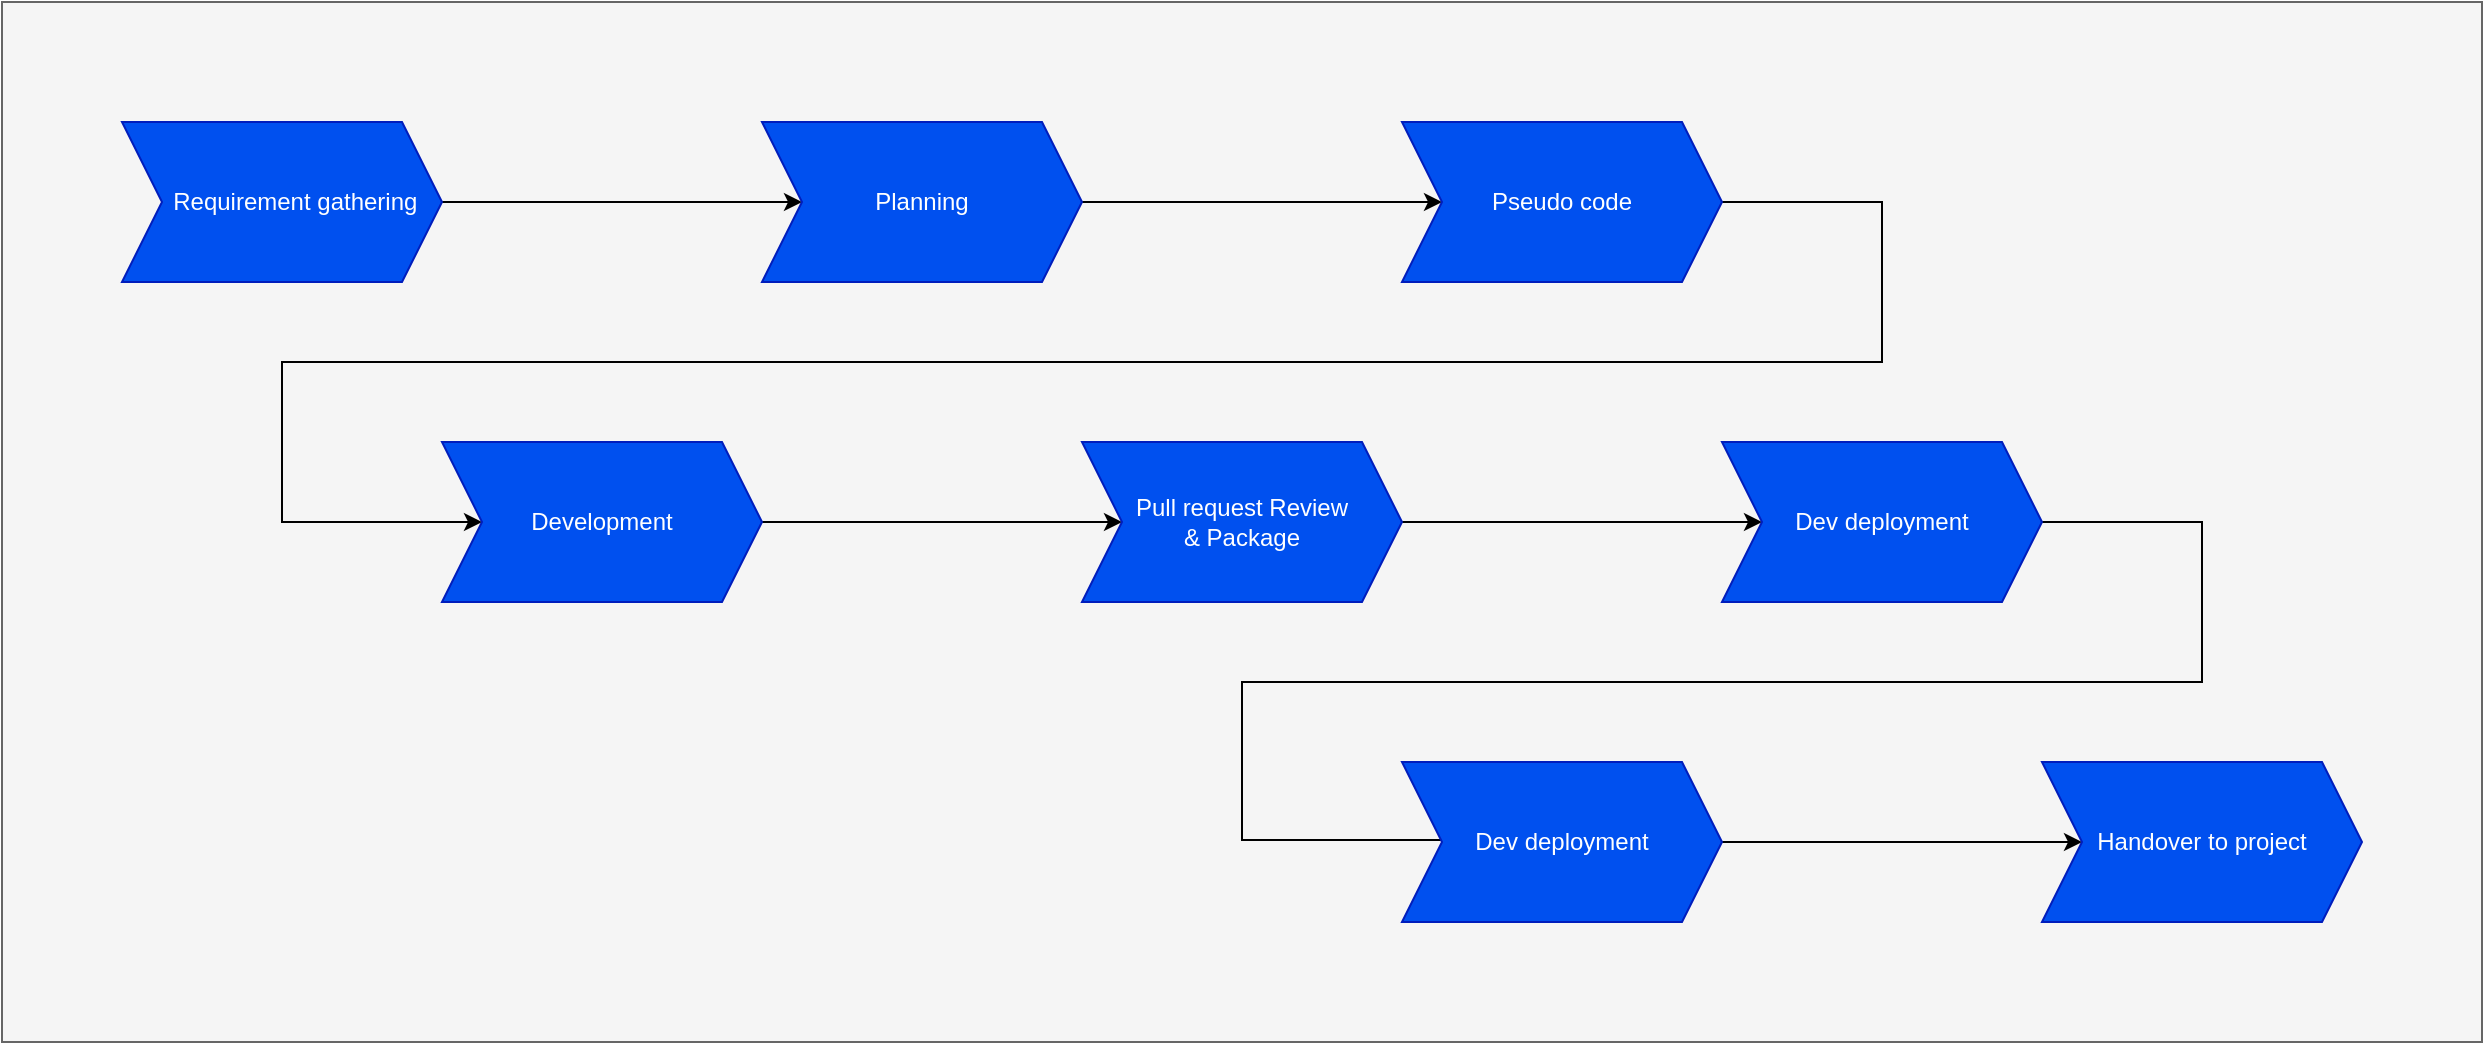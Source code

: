 <mxfile version="21.3.2" type="device">
  <diagram name="Page-1" id="gO0J7Mw4nNqKSEOpUM24">
    <mxGraphModel dx="2229" dy="788" grid="1" gridSize="10" guides="1" tooltips="1" connect="1" arrows="1" fold="1" page="1" pageScale="1" pageWidth="850" pageHeight="1100" math="0" shadow="0">
      <root>
        <mxCell id="0" />
        <mxCell id="1" parent="0" />
        <mxCell id="d4VJKWpUD1U12rWFLEhe-10" style="edgeStyle=orthogonalEdgeStyle;rounded=0;orthogonalLoop=1;jettySize=auto;html=1;" edge="1" parent="1" source="d4VJKWpUD1U12rWFLEhe-2" target="d4VJKWpUD1U12rWFLEhe-3">
          <mxGeometry relative="1" as="geometry" />
        </mxCell>
        <mxCell id="d4VJKWpUD1U12rWFLEhe-20" value="" style="rounded=0;whiteSpace=wrap;html=1;fillColor=#f5f5f5;fontColor=#333333;strokeColor=#666666;" vertex="1" parent="1">
          <mxGeometry x="-220" y="180" width="1240" height="520" as="geometry" />
        </mxCell>
        <mxCell id="d4VJKWpUD1U12rWFLEhe-9" style="edgeStyle=orthogonalEdgeStyle;rounded=0;orthogonalLoop=1;jettySize=auto;html=1;entryX=0;entryY=0.5;entryDx=0;entryDy=0;" edge="1" parent="1" source="d4VJKWpUD1U12rWFLEhe-1" target="d4VJKWpUD1U12rWFLEhe-2">
          <mxGeometry relative="1" as="geometry" />
        </mxCell>
        <mxCell id="d4VJKWpUD1U12rWFLEhe-1" value="&amp;nbsp; &amp;nbsp; Requirement gathering" style="shape=step;perimeter=stepPerimeter;whiteSpace=wrap;html=1;fixedSize=1;fillColor=#0050ef;strokeColor=#001DBC;fontColor=#ffffff;" vertex="1" parent="1">
          <mxGeometry x="-160" y="240" width="160" height="80" as="geometry" />
        </mxCell>
        <mxCell id="d4VJKWpUD1U12rWFLEhe-19" style="edgeStyle=orthogonalEdgeStyle;rounded=0;orthogonalLoop=1;jettySize=auto;html=1;" edge="1" parent="1" source="d4VJKWpUD1U12rWFLEhe-2" target="d4VJKWpUD1U12rWFLEhe-3">
          <mxGeometry relative="1" as="geometry" />
        </mxCell>
        <mxCell id="d4VJKWpUD1U12rWFLEhe-2" value="Planning" style="shape=step;perimeter=stepPerimeter;whiteSpace=wrap;html=1;fixedSize=1;fillColor=#0050ef;strokeColor=#001DBC;fontColor=#ffffff;" vertex="1" parent="1">
          <mxGeometry x="160" y="240" width="160" height="80" as="geometry" />
        </mxCell>
        <mxCell id="d4VJKWpUD1U12rWFLEhe-11" style="edgeStyle=orthogonalEdgeStyle;rounded=0;orthogonalLoop=1;jettySize=auto;html=1;entryX=0;entryY=0.5;entryDx=0;entryDy=0;" edge="1" parent="1" source="d4VJKWpUD1U12rWFLEhe-3" target="d4VJKWpUD1U12rWFLEhe-4">
          <mxGeometry relative="1" as="geometry">
            <Array as="points">
              <mxPoint x="720" y="280" />
              <mxPoint x="720" y="360" />
              <mxPoint x="-80" y="360" />
              <mxPoint x="-80" y="440" />
            </Array>
          </mxGeometry>
        </mxCell>
        <mxCell id="d4VJKWpUD1U12rWFLEhe-3" value="Pseudo code" style="shape=step;perimeter=stepPerimeter;whiteSpace=wrap;html=1;fixedSize=1;fillColor=#0050ef;strokeColor=#001DBC;fontColor=#ffffff;" vertex="1" parent="1">
          <mxGeometry x="480" y="240" width="160" height="80" as="geometry" />
        </mxCell>
        <mxCell id="d4VJKWpUD1U12rWFLEhe-12" style="edgeStyle=orthogonalEdgeStyle;rounded=0;orthogonalLoop=1;jettySize=auto;html=1;entryX=0;entryY=0.5;entryDx=0;entryDy=0;" edge="1" parent="1" source="d4VJKWpUD1U12rWFLEhe-4" target="d4VJKWpUD1U12rWFLEhe-5">
          <mxGeometry relative="1" as="geometry" />
        </mxCell>
        <mxCell id="d4VJKWpUD1U12rWFLEhe-4" value="Development" style="shape=step;perimeter=stepPerimeter;whiteSpace=wrap;html=1;fixedSize=1;fillColor=#0050ef;strokeColor=#001DBC;fontColor=#ffffff;" vertex="1" parent="1">
          <mxGeometry y="400" width="160" height="80" as="geometry" />
        </mxCell>
        <mxCell id="d4VJKWpUD1U12rWFLEhe-13" style="edgeStyle=orthogonalEdgeStyle;rounded=0;orthogonalLoop=1;jettySize=auto;html=1;" edge="1" parent="1" source="d4VJKWpUD1U12rWFLEhe-5" target="d4VJKWpUD1U12rWFLEhe-6">
          <mxGeometry relative="1" as="geometry" />
        </mxCell>
        <mxCell id="d4VJKWpUD1U12rWFLEhe-5" value="Pull request Review&lt;br&gt;&amp;amp; Package" style="shape=step;perimeter=stepPerimeter;whiteSpace=wrap;html=1;fixedSize=1;fillColor=#0050ef;fontColor=#ffffff;strokeColor=#001DBC;" vertex="1" parent="1">
          <mxGeometry x="320" y="400" width="160" height="80" as="geometry" />
        </mxCell>
        <mxCell id="d4VJKWpUD1U12rWFLEhe-15" style="edgeStyle=orthogonalEdgeStyle;rounded=0;orthogonalLoop=1;jettySize=auto;html=1;entryX=0;entryY=0.5;entryDx=0;entryDy=0;" edge="1" parent="1" source="d4VJKWpUD1U12rWFLEhe-6" target="d4VJKWpUD1U12rWFLEhe-7">
          <mxGeometry relative="1" as="geometry">
            <mxPoint x="400" y="600" as="targetPoint" />
            <Array as="points">
              <mxPoint x="880" y="440" />
              <mxPoint x="880" y="520" />
              <mxPoint x="400" y="520" />
              <mxPoint x="400" y="599" />
            </Array>
          </mxGeometry>
        </mxCell>
        <mxCell id="d4VJKWpUD1U12rWFLEhe-6" value="Dev deployment" style="shape=step;perimeter=stepPerimeter;whiteSpace=wrap;html=1;fixedSize=1;fillColor=#0050ef;fontColor=#ffffff;strokeColor=#001DBC;" vertex="1" parent="1">
          <mxGeometry x="640" y="400" width="160" height="80" as="geometry" />
        </mxCell>
        <mxCell id="d4VJKWpUD1U12rWFLEhe-16" style="edgeStyle=orthogonalEdgeStyle;rounded=0;orthogonalLoop=1;jettySize=auto;html=1;" edge="1" parent="1" source="d4VJKWpUD1U12rWFLEhe-7" target="d4VJKWpUD1U12rWFLEhe-8">
          <mxGeometry relative="1" as="geometry" />
        </mxCell>
        <mxCell id="d4VJKWpUD1U12rWFLEhe-7" value="Dev deployment" style="shape=step;perimeter=stepPerimeter;whiteSpace=wrap;html=1;fixedSize=1;fillColor=#0050ef;fontColor=#ffffff;strokeColor=#001DBC;" vertex="1" parent="1">
          <mxGeometry x="480" y="560" width="160" height="80" as="geometry" />
        </mxCell>
        <mxCell id="d4VJKWpUD1U12rWFLEhe-8" value="Handover to project" style="shape=step;perimeter=stepPerimeter;whiteSpace=wrap;html=1;fixedSize=1;fillColor=#0050ef;fontColor=#ffffff;strokeColor=#001DBC;" vertex="1" parent="1">
          <mxGeometry x="800" y="560" width="160" height="80" as="geometry" />
        </mxCell>
      </root>
    </mxGraphModel>
  </diagram>
</mxfile>
